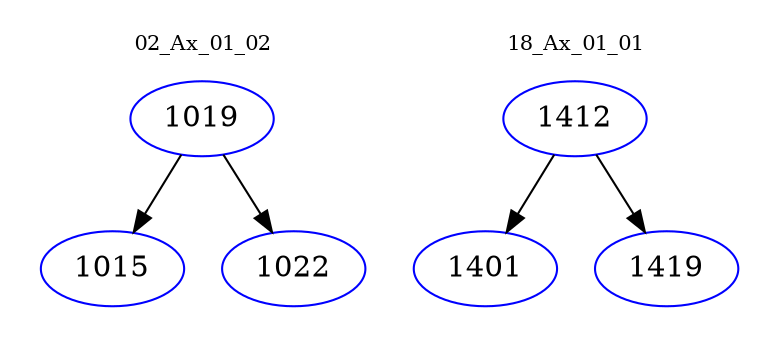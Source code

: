 digraph{
subgraph cluster_0 {
color = white
label = "02_Ax_01_02";
fontsize=10;
T0_1019 [label="1019", color="blue"]
T0_1019 -> T0_1015 [color="black"]
T0_1015 [label="1015", color="blue"]
T0_1019 -> T0_1022 [color="black"]
T0_1022 [label="1022", color="blue"]
}
subgraph cluster_1 {
color = white
label = "18_Ax_01_01";
fontsize=10;
T1_1412 [label="1412", color="blue"]
T1_1412 -> T1_1401 [color="black"]
T1_1401 [label="1401", color="blue"]
T1_1412 -> T1_1419 [color="black"]
T1_1419 [label="1419", color="blue"]
}
}
